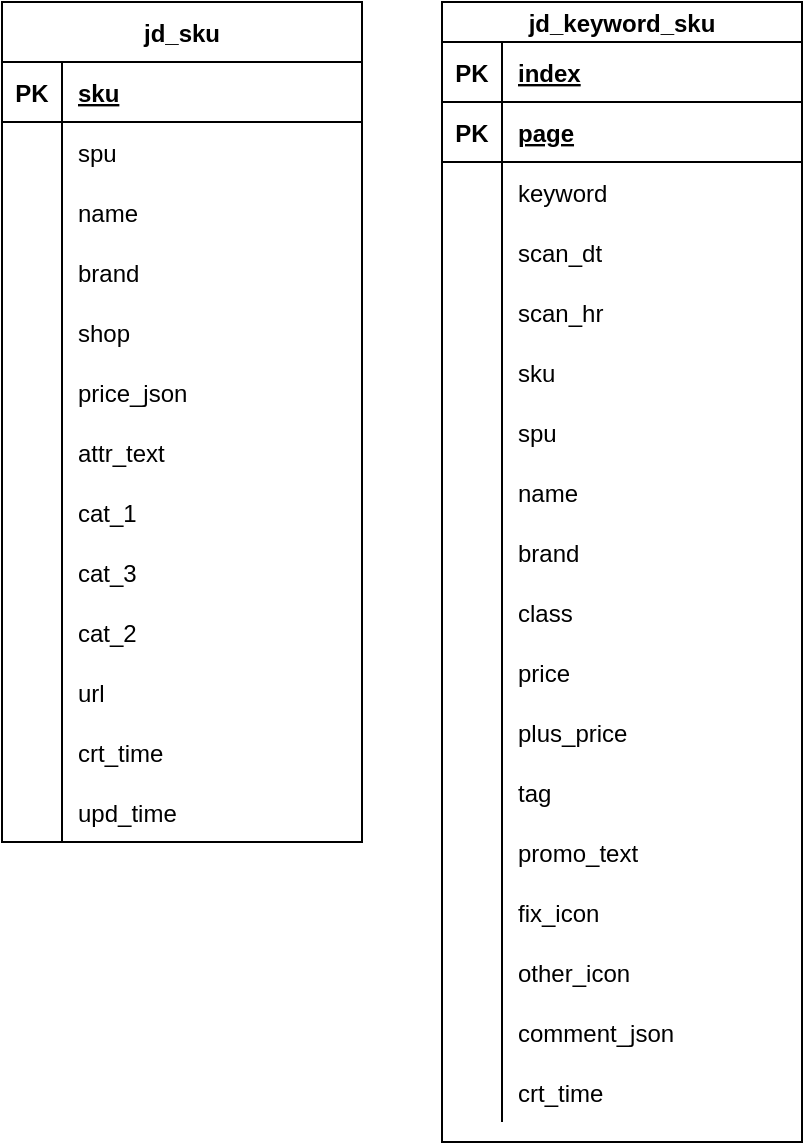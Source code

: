 <mxfile version="13.7.7" type="github">
  <diagram id="B0AajSnbLCfMLvFbzmyW" name="Page-1">
    <mxGraphModel dx="946" dy="543" grid="1" gridSize="10" guides="1" tooltips="1" connect="1" arrows="1" fold="1" page="1" pageScale="1" pageWidth="827" pageHeight="1169" math="0" shadow="0">
      <root>
        <mxCell id="0" />
        <mxCell id="1" parent="0" />
        <mxCell id="-RevQ8KnMvyWv52MAIUD-1" value="jd_sku" style="shape=table;startSize=30;container=1;collapsible=1;childLayout=tableLayout;fixedRows=1;rowLines=0;fontStyle=1;align=center;resizeLast=1;" parent="1" vertex="1">
          <mxGeometry x="20" y="40" width="180" height="420" as="geometry" />
        </mxCell>
        <mxCell id="-RevQ8KnMvyWv52MAIUD-2" value="" style="shape=partialRectangle;collapsible=0;dropTarget=0;pointerEvents=0;fillColor=none;top=0;left=0;bottom=1;right=0;points=[[0,0.5],[1,0.5]];portConstraint=eastwest;" parent="-RevQ8KnMvyWv52MAIUD-1" vertex="1">
          <mxGeometry y="30" width="180" height="30" as="geometry" />
        </mxCell>
        <mxCell id="-RevQ8KnMvyWv52MAIUD-3" value="PK" style="shape=partialRectangle;connectable=0;fillColor=none;top=0;left=0;bottom=0;right=0;fontStyle=1;overflow=hidden;" parent="-RevQ8KnMvyWv52MAIUD-2" vertex="1">
          <mxGeometry width="30" height="30" as="geometry" />
        </mxCell>
        <mxCell id="-RevQ8KnMvyWv52MAIUD-4" value="sku" style="shape=partialRectangle;connectable=0;fillColor=none;top=0;left=0;bottom=0;right=0;align=left;spacingLeft=6;fontStyle=5;overflow=hidden;" parent="-RevQ8KnMvyWv52MAIUD-2" vertex="1">
          <mxGeometry x="30" width="150" height="30" as="geometry" />
        </mxCell>
        <mxCell id="-RevQ8KnMvyWv52MAIUD-27" value="" style="shape=partialRectangle;collapsible=0;dropTarget=0;pointerEvents=0;fillColor=none;top=0;left=0;bottom=0;right=0;points=[[0,0.5],[1,0.5]];portConstraint=eastwest;" parent="-RevQ8KnMvyWv52MAIUD-1" vertex="1">
          <mxGeometry y="60" width="180" height="30" as="geometry" />
        </mxCell>
        <mxCell id="-RevQ8KnMvyWv52MAIUD-28" value="" style="shape=partialRectangle;connectable=0;fillColor=none;top=0;left=0;bottom=0;right=0;editable=1;overflow=hidden;" parent="-RevQ8KnMvyWv52MAIUD-27" vertex="1">
          <mxGeometry width="30" height="30" as="geometry" />
        </mxCell>
        <mxCell id="-RevQ8KnMvyWv52MAIUD-29" value="spu" style="shape=partialRectangle;connectable=0;fillColor=none;top=0;left=0;bottom=0;right=0;align=left;spacingLeft=6;overflow=hidden;" parent="-RevQ8KnMvyWv52MAIUD-27" vertex="1">
          <mxGeometry x="30" width="150" height="30" as="geometry" />
        </mxCell>
        <mxCell id="-RevQ8KnMvyWv52MAIUD-21" value="" style="shape=partialRectangle;collapsible=0;dropTarget=0;pointerEvents=0;fillColor=none;top=0;left=0;bottom=0;right=0;points=[[0,0.5],[1,0.5]];portConstraint=eastwest;" parent="-RevQ8KnMvyWv52MAIUD-1" vertex="1">
          <mxGeometry y="90" width="180" height="30" as="geometry" />
        </mxCell>
        <mxCell id="-RevQ8KnMvyWv52MAIUD-22" value="" style="shape=partialRectangle;connectable=0;fillColor=none;top=0;left=0;bottom=0;right=0;editable=1;overflow=hidden;" parent="-RevQ8KnMvyWv52MAIUD-21" vertex="1">
          <mxGeometry width="30" height="30" as="geometry" />
        </mxCell>
        <mxCell id="-RevQ8KnMvyWv52MAIUD-23" value="name" style="shape=partialRectangle;connectable=0;fillColor=none;top=0;left=0;bottom=0;right=0;align=left;spacingLeft=6;overflow=hidden;" parent="-RevQ8KnMvyWv52MAIUD-21" vertex="1">
          <mxGeometry x="30" width="150" height="30" as="geometry" />
        </mxCell>
        <mxCell id="-RevQ8KnMvyWv52MAIUD-17" value="" style="shape=partialRectangle;collapsible=0;dropTarget=0;pointerEvents=0;fillColor=none;top=0;left=0;bottom=0;right=0;points=[[0,0.5],[1,0.5]];portConstraint=eastwest;" parent="-RevQ8KnMvyWv52MAIUD-1" vertex="1">
          <mxGeometry y="120" width="180" height="30" as="geometry" />
        </mxCell>
        <mxCell id="-RevQ8KnMvyWv52MAIUD-18" value="" style="shape=partialRectangle;connectable=0;fillColor=none;top=0;left=0;bottom=0;right=0;editable=1;overflow=hidden;" parent="-RevQ8KnMvyWv52MAIUD-17" vertex="1">
          <mxGeometry width="30" height="30" as="geometry" />
        </mxCell>
        <mxCell id="-RevQ8KnMvyWv52MAIUD-19" value="brand" style="shape=partialRectangle;connectable=0;fillColor=none;top=0;left=0;bottom=0;right=0;align=left;spacingLeft=6;overflow=hidden;" parent="-RevQ8KnMvyWv52MAIUD-17" vertex="1">
          <mxGeometry x="30" width="150" height="30" as="geometry" />
        </mxCell>
        <mxCell id="p1LyxVDXzkv6W6p__oVo-4" value="" style="shape=partialRectangle;collapsible=0;dropTarget=0;pointerEvents=0;fillColor=none;top=0;left=0;bottom=0;right=0;points=[[0,0.5],[1,0.5]];portConstraint=eastwest;" vertex="1" parent="-RevQ8KnMvyWv52MAIUD-1">
          <mxGeometry y="150" width="180" height="30" as="geometry" />
        </mxCell>
        <mxCell id="p1LyxVDXzkv6W6p__oVo-5" value="" style="shape=partialRectangle;connectable=0;fillColor=none;top=0;left=0;bottom=0;right=0;editable=1;overflow=hidden;" vertex="1" parent="p1LyxVDXzkv6W6p__oVo-4">
          <mxGeometry width="30" height="30" as="geometry" />
        </mxCell>
        <mxCell id="p1LyxVDXzkv6W6p__oVo-6" value="shop" style="shape=partialRectangle;connectable=0;fillColor=none;top=0;left=0;bottom=0;right=0;align=left;spacingLeft=6;overflow=hidden;" vertex="1" parent="p1LyxVDXzkv6W6p__oVo-4">
          <mxGeometry x="30" width="150" height="30" as="geometry" />
        </mxCell>
        <mxCell id="-RevQ8KnMvyWv52MAIUD-8" value="" style="shape=partialRectangle;collapsible=0;dropTarget=0;pointerEvents=0;fillColor=none;top=0;left=0;bottom=0;right=0;points=[[0,0.5],[1,0.5]];portConstraint=eastwest;" parent="-RevQ8KnMvyWv52MAIUD-1" vertex="1">
          <mxGeometry y="180" width="180" height="30" as="geometry" />
        </mxCell>
        <mxCell id="-RevQ8KnMvyWv52MAIUD-9" value="" style="shape=partialRectangle;connectable=0;fillColor=none;top=0;left=0;bottom=0;right=0;editable=1;overflow=hidden;" parent="-RevQ8KnMvyWv52MAIUD-8" vertex="1">
          <mxGeometry width="30" height="30" as="geometry" />
        </mxCell>
        <mxCell id="-RevQ8KnMvyWv52MAIUD-10" value="price_json" style="shape=partialRectangle;connectable=0;fillColor=none;top=0;left=0;bottom=0;right=0;align=left;spacingLeft=6;overflow=hidden;" parent="-RevQ8KnMvyWv52MAIUD-8" vertex="1">
          <mxGeometry x="30" width="150" height="30" as="geometry" />
        </mxCell>
        <mxCell id="p1LyxVDXzkv6W6p__oVo-1" value="" style="shape=partialRectangle;collapsible=0;dropTarget=0;pointerEvents=0;fillColor=none;top=0;left=0;bottom=0;right=0;points=[[0,0.5],[1,0.5]];portConstraint=eastwest;" vertex="1" parent="-RevQ8KnMvyWv52MAIUD-1">
          <mxGeometry y="210" width="180" height="30" as="geometry" />
        </mxCell>
        <mxCell id="p1LyxVDXzkv6W6p__oVo-2" value="" style="shape=partialRectangle;connectable=0;fillColor=none;top=0;left=0;bottom=0;right=0;editable=1;overflow=hidden;" vertex="1" parent="p1LyxVDXzkv6W6p__oVo-1">
          <mxGeometry width="30" height="30" as="geometry" />
        </mxCell>
        <mxCell id="p1LyxVDXzkv6W6p__oVo-3" value="attr_text" style="shape=partialRectangle;connectable=0;fillColor=none;top=0;left=0;bottom=0;right=0;align=left;spacingLeft=6;overflow=hidden;" vertex="1" parent="p1LyxVDXzkv6W6p__oVo-1">
          <mxGeometry x="30" width="150" height="30" as="geometry" />
        </mxCell>
        <mxCell id="-RevQ8KnMvyWv52MAIUD-11" value="" style="shape=partialRectangle;collapsible=0;dropTarget=0;pointerEvents=0;fillColor=none;top=0;left=0;bottom=0;right=0;points=[[0,0.5],[1,0.5]];portConstraint=eastwest;" parent="-RevQ8KnMvyWv52MAIUD-1" vertex="1">
          <mxGeometry y="240" width="180" height="30" as="geometry" />
        </mxCell>
        <mxCell id="-RevQ8KnMvyWv52MAIUD-12" value="" style="shape=partialRectangle;connectable=0;fillColor=none;top=0;left=0;bottom=0;right=0;editable=1;overflow=hidden;" parent="-RevQ8KnMvyWv52MAIUD-11" vertex="1">
          <mxGeometry width="30" height="30" as="geometry" />
        </mxCell>
        <mxCell id="-RevQ8KnMvyWv52MAIUD-13" value="cat_1" style="shape=partialRectangle;connectable=0;fillColor=none;top=0;left=0;bottom=0;right=0;align=left;spacingLeft=6;overflow=hidden;" parent="-RevQ8KnMvyWv52MAIUD-11" vertex="1">
          <mxGeometry x="30" width="150" height="30" as="geometry" />
        </mxCell>
        <mxCell id="-RevQ8KnMvyWv52MAIUD-14" value="" style="shape=partialRectangle;collapsible=0;dropTarget=0;pointerEvents=0;fillColor=none;top=0;left=0;bottom=0;right=0;points=[[0,0.5],[1,0.5]];portConstraint=eastwest;" parent="-RevQ8KnMvyWv52MAIUD-1" vertex="1">
          <mxGeometry y="270" width="180" height="30" as="geometry" />
        </mxCell>
        <mxCell id="-RevQ8KnMvyWv52MAIUD-15" value="" style="shape=partialRectangle;connectable=0;fillColor=none;top=0;left=0;bottom=0;right=0;editable=1;overflow=hidden;" parent="-RevQ8KnMvyWv52MAIUD-14" vertex="1">
          <mxGeometry width="30" height="30" as="geometry" />
        </mxCell>
        <mxCell id="-RevQ8KnMvyWv52MAIUD-16" value="cat_3" style="shape=partialRectangle;connectable=0;fillColor=none;top=0;left=0;bottom=0;right=0;align=left;spacingLeft=6;overflow=hidden;" parent="-RevQ8KnMvyWv52MAIUD-14" vertex="1">
          <mxGeometry x="30" width="150" height="30" as="geometry" />
        </mxCell>
        <mxCell id="-RevQ8KnMvyWv52MAIUD-24" value="" style="shape=partialRectangle;collapsible=0;dropTarget=0;pointerEvents=0;fillColor=none;top=0;left=0;bottom=0;right=0;points=[[0,0.5],[1,0.5]];portConstraint=eastwest;" parent="-RevQ8KnMvyWv52MAIUD-1" vertex="1">
          <mxGeometry y="300" width="180" height="30" as="geometry" />
        </mxCell>
        <mxCell id="-RevQ8KnMvyWv52MAIUD-25" value="" style="shape=partialRectangle;connectable=0;fillColor=none;top=0;left=0;bottom=0;right=0;editable=1;overflow=hidden;" parent="-RevQ8KnMvyWv52MAIUD-24" vertex="1">
          <mxGeometry width="30" height="30" as="geometry" />
        </mxCell>
        <mxCell id="-RevQ8KnMvyWv52MAIUD-26" value="cat_2" style="shape=partialRectangle;connectable=0;fillColor=none;top=0;left=0;bottom=0;right=0;align=left;spacingLeft=6;overflow=hidden;" parent="-RevQ8KnMvyWv52MAIUD-24" vertex="1">
          <mxGeometry x="30" width="150" height="30" as="geometry" />
        </mxCell>
        <mxCell id="-RevQ8KnMvyWv52MAIUD-5" value="" style="shape=partialRectangle;collapsible=0;dropTarget=0;pointerEvents=0;fillColor=none;top=0;left=0;bottom=0;right=0;points=[[0,0.5],[1,0.5]];portConstraint=eastwest;" parent="-RevQ8KnMvyWv52MAIUD-1" vertex="1">
          <mxGeometry y="330" width="180" height="30" as="geometry" />
        </mxCell>
        <mxCell id="-RevQ8KnMvyWv52MAIUD-6" value="" style="shape=partialRectangle;connectable=0;fillColor=none;top=0;left=0;bottom=0;right=0;editable=1;overflow=hidden;" parent="-RevQ8KnMvyWv52MAIUD-5" vertex="1">
          <mxGeometry width="30" height="30" as="geometry" />
        </mxCell>
        <mxCell id="-RevQ8KnMvyWv52MAIUD-7" value="url" style="shape=partialRectangle;connectable=0;fillColor=none;top=0;left=0;bottom=0;right=0;align=left;spacingLeft=6;overflow=hidden;" parent="-RevQ8KnMvyWv52MAIUD-5" vertex="1">
          <mxGeometry x="30" width="150" height="30" as="geometry" />
        </mxCell>
        <mxCell id="p1LyxVDXzkv6W6p__oVo-53" value="" style="shape=partialRectangle;collapsible=0;dropTarget=0;pointerEvents=0;fillColor=none;top=0;left=0;bottom=0;right=0;points=[[0,0.5],[1,0.5]];portConstraint=eastwest;" vertex="1" parent="-RevQ8KnMvyWv52MAIUD-1">
          <mxGeometry y="360" width="180" height="30" as="geometry" />
        </mxCell>
        <mxCell id="p1LyxVDXzkv6W6p__oVo-54" value="" style="shape=partialRectangle;connectable=0;fillColor=none;top=0;left=0;bottom=0;right=0;editable=1;overflow=hidden;" vertex="1" parent="p1LyxVDXzkv6W6p__oVo-53">
          <mxGeometry width="30" height="30" as="geometry" />
        </mxCell>
        <mxCell id="p1LyxVDXzkv6W6p__oVo-55" value="crt_time" style="shape=partialRectangle;connectable=0;fillColor=none;top=0;left=0;bottom=0;right=0;align=left;spacingLeft=6;overflow=hidden;" vertex="1" parent="p1LyxVDXzkv6W6p__oVo-53">
          <mxGeometry x="30" width="150" height="30" as="geometry" />
        </mxCell>
        <mxCell id="p1LyxVDXzkv6W6p__oVo-56" value="" style="shape=partialRectangle;collapsible=0;dropTarget=0;pointerEvents=0;fillColor=none;top=0;left=0;bottom=0;right=0;points=[[0,0.5],[1,0.5]];portConstraint=eastwest;" vertex="1" parent="-RevQ8KnMvyWv52MAIUD-1">
          <mxGeometry y="390" width="180" height="30" as="geometry" />
        </mxCell>
        <mxCell id="p1LyxVDXzkv6W6p__oVo-57" value="" style="shape=partialRectangle;connectable=0;fillColor=none;top=0;left=0;bottom=0;right=0;editable=1;overflow=hidden;" vertex="1" parent="p1LyxVDXzkv6W6p__oVo-56">
          <mxGeometry width="30" height="30" as="geometry" />
        </mxCell>
        <mxCell id="p1LyxVDXzkv6W6p__oVo-58" value="upd_time" style="shape=partialRectangle;connectable=0;fillColor=none;top=0;left=0;bottom=0;right=0;align=left;spacingLeft=6;overflow=hidden;" vertex="1" parent="p1LyxVDXzkv6W6p__oVo-56">
          <mxGeometry x="30" width="150" height="30" as="geometry" />
        </mxCell>
        <mxCell id="p1LyxVDXzkv6W6p__oVo-7" value="jd_keyword_sku" style="shape=table;startSize=20;container=1;collapsible=1;childLayout=tableLayout;fixedRows=1;rowLines=0;fontStyle=1;align=center;resizeLast=1;" vertex="1" parent="1">
          <mxGeometry x="240" y="40" width="180" height="570" as="geometry" />
        </mxCell>
        <mxCell id="p1LyxVDXzkv6W6p__oVo-44" value="" style="shape=partialRectangle;collapsible=0;dropTarget=0;pointerEvents=0;fillColor=none;top=0;left=0;bottom=1;right=0;points=[[0,0.5],[1,0.5]];portConstraint=eastwest;" vertex="1" parent="p1LyxVDXzkv6W6p__oVo-7">
          <mxGeometry y="20" width="180" height="30" as="geometry" />
        </mxCell>
        <mxCell id="p1LyxVDXzkv6W6p__oVo-45" value="PK" style="shape=partialRectangle;connectable=0;fillColor=none;top=0;left=0;bottom=0;right=0;fontStyle=1;overflow=hidden;" vertex="1" parent="p1LyxVDXzkv6W6p__oVo-44">
          <mxGeometry width="30" height="30" as="geometry" />
        </mxCell>
        <mxCell id="p1LyxVDXzkv6W6p__oVo-46" value="index" style="shape=partialRectangle;connectable=0;fillColor=none;top=0;left=0;bottom=0;right=0;align=left;spacingLeft=6;fontStyle=5;overflow=hidden;" vertex="1" parent="p1LyxVDXzkv6W6p__oVo-44">
          <mxGeometry x="30" width="150" height="30" as="geometry" />
        </mxCell>
        <mxCell id="p1LyxVDXzkv6W6p__oVo-8" value="" style="shape=partialRectangle;collapsible=0;dropTarget=0;pointerEvents=0;fillColor=none;top=0;left=0;bottom=1;right=0;points=[[0,0.5],[1,0.5]];portConstraint=eastwest;" vertex="1" parent="p1LyxVDXzkv6W6p__oVo-7">
          <mxGeometry y="50" width="180" height="30" as="geometry" />
        </mxCell>
        <mxCell id="p1LyxVDXzkv6W6p__oVo-9" value="PK" style="shape=partialRectangle;connectable=0;fillColor=none;top=0;left=0;bottom=0;right=0;fontStyle=1;overflow=hidden;" vertex="1" parent="p1LyxVDXzkv6W6p__oVo-8">
          <mxGeometry width="30" height="30" as="geometry" />
        </mxCell>
        <mxCell id="p1LyxVDXzkv6W6p__oVo-10" value="page" style="shape=partialRectangle;connectable=0;fillColor=none;top=0;left=0;bottom=0;right=0;align=left;spacingLeft=6;fontStyle=5;overflow=hidden;" vertex="1" parent="p1LyxVDXzkv6W6p__oVo-8">
          <mxGeometry x="30" width="150" height="30" as="geometry" />
        </mxCell>
        <mxCell id="p1LyxVDXzkv6W6p__oVo-47" value="" style="shape=partialRectangle;collapsible=0;dropTarget=0;pointerEvents=0;fillColor=none;top=0;left=0;bottom=0;right=0;points=[[0,0.5],[1,0.5]];portConstraint=eastwest;" vertex="1" parent="p1LyxVDXzkv6W6p__oVo-7">
          <mxGeometry y="80" width="180" height="30" as="geometry" />
        </mxCell>
        <mxCell id="p1LyxVDXzkv6W6p__oVo-48" value="" style="shape=partialRectangle;connectable=0;fillColor=none;top=0;left=0;bottom=0;right=0;editable=1;overflow=hidden;" vertex="1" parent="p1LyxVDXzkv6W6p__oVo-47">
          <mxGeometry width="30" height="30" as="geometry" />
        </mxCell>
        <mxCell id="p1LyxVDXzkv6W6p__oVo-49" value="keyword" style="shape=partialRectangle;connectable=0;fillColor=none;top=0;left=0;bottom=0;right=0;align=left;spacingLeft=6;overflow=hidden;" vertex="1" parent="p1LyxVDXzkv6W6p__oVo-47">
          <mxGeometry x="30" width="150" height="30" as="geometry" />
        </mxCell>
        <mxCell id="p1LyxVDXzkv6W6p__oVo-59" value="" style="shape=partialRectangle;collapsible=0;dropTarget=0;pointerEvents=0;fillColor=none;top=0;left=0;bottom=0;right=0;points=[[0,0.5],[1,0.5]];portConstraint=eastwest;" vertex="1" parent="p1LyxVDXzkv6W6p__oVo-7">
          <mxGeometry y="110" width="180" height="30" as="geometry" />
        </mxCell>
        <mxCell id="p1LyxVDXzkv6W6p__oVo-60" value="" style="shape=partialRectangle;connectable=0;fillColor=none;top=0;left=0;bottom=0;right=0;editable=1;overflow=hidden;" vertex="1" parent="p1LyxVDXzkv6W6p__oVo-59">
          <mxGeometry width="30" height="30" as="geometry" />
        </mxCell>
        <mxCell id="p1LyxVDXzkv6W6p__oVo-61" value="scan_dt" style="shape=partialRectangle;connectable=0;fillColor=none;top=0;left=0;bottom=0;right=0;align=left;spacingLeft=6;overflow=hidden;" vertex="1" parent="p1LyxVDXzkv6W6p__oVo-59">
          <mxGeometry x="30" width="150" height="30" as="geometry" />
        </mxCell>
        <mxCell id="p1LyxVDXzkv6W6p__oVo-62" value="" style="shape=partialRectangle;collapsible=0;dropTarget=0;pointerEvents=0;fillColor=none;top=0;left=0;bottom=0;right=0;points=[[0,0.5],[1,0.5]];portConstraint=eastwest;" vertex="1" parent="p1LyxVDXzkv6W6p__oVo-7">
          <mxGeometry y="140" width="180" height="30" as="geometry" />
        </mxCell>
        <mxCell id="p1LyxVDXzkv6W6p__oVo-63" value="" style="shape=partialRectangle;connectable=0;fillColor=none;top=0;left=0;bottom=0;right=0;editable=1;overflow=hidden;" vertex="1" parent="p1LyxVDXzkv6W6p__oVo-62">
          <mxGeometry width="30" height="30" as="geometry" />
        </mxCell>
        <mxCell id="p1LyxVDXzkv6W6p__oVo-64" value="scan_hr" style="shape=partialRectangle;connectable=0;fillColor=none;top=0;left=0;bottom=0;right=0;align=left;spacingLeft=6;overflow=hidden;" vertex="1" parent="p1LyxVDXzkv6W6p__oVo-62">
          <mxGeometry x="30" width="150" height="30" as="geometry" />
        </mxCell>
        <mxCell id="p1LyxVDXzkv6W6p__oVo-41" value="" style="shape=partialRectangle;collapsible=0;dropTarget=0;pointerEvents=0;fillColor=none;top=0;left=0;bottom=0;right=0;points=[[0,0.5],[1,0.5]];portConstraint=eastwest;" vertex="1" parent="p1LyxVDXzkv6W6p__oVo-7">
          <mxGeometry y="170" width="180" height="30" as="geometry" />
        </mxCell>
        <mxCell id="p1LyxVDXzkv6W6p__oVo-42" value="" style="shape=partialRectangle;connectable=0;fillColor=none;top=0;left=0;bottom=0;right=0;editable=1;overflow=hidden;" vertex="1" parent="p1LyxVDXzkv6W6p__oVo-41">
          <mxGeometry width="30" height="30" as="geometry" />
        </mxCell>
        <mxCell id="p1LyxVDXzkv6W6p__oVo-43" value="sku" style="shape=partialRectangle;connectable=0;fillColor=none;top=0;left=0;bottom=0;right=0;align=left;spacingLeft=6;overflow=hidden;" vertex="1" parent="p1LyxVDXzkv6W6p__oVo-41">
          <mxGeometry x="30" width="150" height="30" as="geometry" />
        </mxCell>
        <mxCell id="p1LyxVDXzkv6W6p__oVo-11" value="" style="shape=partialRectangle;collapsible=0;dropTarget=0;pointerEvents=0;fillColor=none;top=0;left=0;bottom=0;right=0;points=[[0,0.5],[1,0.5]];portConstraint=eastwest;" vertex="1" parent="p1LyxVDXzkv6W6p__oVo-7">
          <mxGeometry y="200" width="180" height="30" as="geometry" />
        </mxCell>
        <mxCell id="p1LyxVDXzkv6W6p__oVo-12" value="" style="shape=partialRectangle;connectable=0;fillColor=none;top=0;left=0;bottom=0;right=0;editable=1;overflow=hidden;" vertex="1" parent="p1LyxVDXzkv6W6p__oVo-11">
          <mxGeometry width="30" height="30" as="geometry" />
        </mxCell>
        <mxCell id="p1LyxVDXzkv6W6p__oVo-13" value="spu" style="shape=partialRectangle;connectable=0;fillColor=none;top=0;left=0;bottom=0;right=0;align=left;spacingLeft=6;overflow=hidden;" vertex="1" parent="p1LyxVDXzkv6W6p__oVo-11">
          <mxGeometry x="30" width="150" height="30" as="geometry" />
        </mxCell>
        <mxCell id="p1LyxVDXzkv6W6p__oVo-14" value="" style="shape=partialRectangle;collapsible=0;dropTarget=0;pointerEvents=0;fillColor=none;top=0;left=0;bottom=0;right=0;points=[[0,0.5],[1,0.5]];portConstraint=eastwest;" vertex="1" parent="p1LyxVDXzkv6W6p__oVo-7">
          <mxGeometry y="230" width="180" height="30" as="geometry" />
        </mxCell>
        <mxCell id="p1LyxVDXzkv6W6p__oVo-15" value="" style="shape=partialRectangle;connectable=0;fillColor=none;top=0;left=0;bottom=0;right=0;editable=1;overflow=hidden;" vertex="1" parent="p1LyxVDXzkv6W6p__oVo-14">
          <mxGeometry width="30" height="30" as="geometry" />
        </mxCell>
        <mxCell id="p1LyxVDXzkv6W6p__oVo-16" value="name" style="shape=partialRectangle;connectable=0;fillColor=none;top=0;left=0;bottom=0;right=0;align=left;spacingLeft=6;overflow=hidden;" vertex="1" parent="p1LyxVDXzkv6W6p__oVo-14">
          <mxGeometry x="30" width="150" height="30" as="geometry" />
        </mxCell>
        <mxCell id="p1LyxVDXzkv6W6p__oVo-50" value="" style="shape=partialRectangle;collapsible=0;dropTarget=0;pointerEvents=0;fillColor=none;top=0;left=0;bottom=0;right=0;points=[[0,0.5],[1,0.5]];portConstraint=eastwest;" vertex="1" parent="p1LyxVDXzkv6W6p__oVo-7">
          <mxGeometry y="260" width="180" height="30" as="geometry" />
        </mxCell>
        <mxCell id="p1LyxVDXzkv6W6p__oVo-51" value="" style="shape=partialRectangle;connectable=0;fillColor=none;top=0;left=0;bottom=0;right=0;editable=1;overflow=hidden;" vertex="1" parent="p1LyxVDXzkv6W6p__oVo-50">
          <mxGeometry width="30" height="30" as="geometry" />
        </mxCell>
        <mxCell id="p1LyxVDXzkv6W6p__oVo-52" value="brand" style="shape=partialRectangle;connectable=0;fillColor=none;top=0;left=0;bottom=0;right=0;align=left;spacingLeft=6;overflow=hidden;" vertex="1" parent="p1LyxVDXzkv6W6p__oVo-50">
          <mxGeometry x="30" width="150" height="30" as="geometry" />
        </mxCell>
        <mxCell id="p1LyxVDXzkv6W6p__oVo-17" value="" style="shape=partialRectangle;collapsible=0;dropTarget=0;pointerEvents=0;fillColor=none;top=0;left=0;bottom=0;right=0;points=[[0,0.5],[1,0.5]];portConstraint=eastwest;" vertex="1" parent="p1LyxVDXzkv6W6p__oVo-7">
          <mxGeometry y="290" width="180" height="30" as="geometry" />
        </mxCell>
        <mxCell id="p1LyxVDXzkv6W6p__oVo-18" value="" style="shape=partialRectangle;connectable=0;fillColor=none;top=0;left=0;bottom=0;right=0;editable=1;overflow=hidden;" vertex="1" parent="p1LyxVDXzkv6W6p__oVo-17">
          <mxGeometry width="30" height="30" as="geometry" />
        </mxCell>
        <mxCell id="p1LyxVDXzkv6W6p__oVo-19" value="class" style="shape=partialRectangle;connectable=0;fillColor=none;top=0;left=0;bottom=0;right=0;align=left;spacingLeft=6;overflow=hidden;" vertex="1" parent="p1LyxVDXzkv6W6p__oVo-17">
          <mxGeometry x="30" width="150" height="30" as="geometry" />
        </mxCell>
        <mxCell id="p1LyxVDXzkv6W6p__oVo-65" value="" style="shape=partialRectangle;collapsible=0;dropTarget=0;pointerEvents=0;fillColor=none;top=0;left=0;bottom=0;right=0;points=[[0,0.5],[1,0.5]];portConstraint=eastwest;" vertex="1" parent="p1LyxVDXzkv6W6p__oVo-7">
          <mxGeometry y="320" width="180" height="30" as="geometry" />
        </mxCell>
        <mxCell id="p1LyxVDXzkv6W6p__oVo-66" value="" style="shape=partialRectangle;connectable=0;fillColor=none;top=0;left=0;bottom=0;right=0;editable=1;overflow=hidden;" vertex="1" parent="p1LyxVDXzkv6W6p__oVo-65">
          <mxGeometry width="30" height="30" as="geometry" />
        </mxCell>
        <mxCell id="p1LyxVDXzkv6W6p__oVo-67" value="price" style="shape=partialRectangle;connectable=0;fillColor=none;top=0;left=0;bottom=0;right=0;align=left;spacingLeft=6;overflow=hidden;" vertex="1" parent="p1LyxVDXzkv6W6p__oVo-65">
          <mxGeometry x="30" width="150" height="30" as="geometry" />
        </mxCell>
        <mxCell id="p1LyxVDXzkv6W6p__oVo-68" value="" style="shape=partialRectangle;collapsible=0;dropTarget=0;pointerEvents=0;fillColor=none;top=0;left=0;bottom=0;right=0;points=[[0,0.5],[1,0.5]];portConstraint=eastwest;" vertex="1" parent="p1LyxVDXzkv6W6p__oVo-7">
          <mxGeometry y="350" width="180" height="30" as="geometry" />
        </mxCell>
        <mxCell id="p1LyxVDXzkv6W6p__oVo-69" value="" style="shape=partialRectangle;connectable=0;fillColor=none;top=0;left=0;bottom=0;right=0;editable=1;overflow=hidden;" vertex="1" parent="p1LyxVDXzkv6W6p__oVo-68">
          <mxGeometry width="30" height="30" as="geometry" />
        </mxCell>
        <mxCell id="p1LyxVDXzkv6W6p__oVo-70" value="plus_price" style="shape=partialRectangle;connectable=0;fillColor=none;top=0;left=0;bottom=0;right=0;align=left;spacingLeft=6;overflow=hidden;" vertex="1" parent="p1LyxVDXzkv6W6p__oVo-68">
          <mxGeometry x="30" width="150" height="30" as="geometry" />
        </mxCell>
        <mxCell id="p1LyxVDXzkv6W6p__oVo-20" value="" style="shape=partialRectangle;collapsible=0;dropTarget=0;pointerEvents=0;fillColor=none;top=0;left=0;bottom=0;right=0;points=[[0,0.5],[1,0.5]];portConstraint=eastwest;" vertex="1" parent="p1LyxVDXzkv6W6p__oVo-7">
          <mxGeometry y="380" width="180" height="30" as="geometry" />
        </mxCell>
        <mxCell id="p1LyxVDXzkv6W6p__oVo-21" value="" style="shape=partialRectangle;connectable=0;fillColor=none;top=0;left=0;bottom=0;right=0;editable=1;overflow=hidden;" vertex="1" parent="p1LyxVDXzkv6W6p__oVo-20">
          <mxGeometry width="30" height="30" as="geometry" />
        </mxCell>
        <mxCell id="p1LyxVDXzkv6W6p__oVo-22" value="tag" style="shape=partialRectangle;connectable=0;fillColor=none;top=0;left=0;bottom=0;right=0;align=left;spacingLeft=6;overflow=hidden;" vertex="1" parent="p1LyxVDXzkv6W6p__oVo-20">
          <mxGeometry x="30" width="150" height="30" as="geometry" />
        </mxCell>
        <mxCell id="p1LyxVDXzkv6W6p__oVo-23" value="" style="shape=partialRectangle;collapsible=0;dropTarget=0;pointerEvents=0;fillColor=none;top=0;left=0;bottom=0;right=0;points=[[0,0.5],[1,0.5]];portConstraint=eastwest;" vertex="1" parent="p1LyxVDXzkv6W6p__oVo-7">
          <mxGeometry y="410" width="180" height="30" as="geometry" />
        </mxCell>
        <mxCell id="p1LyxVDXzkv6W6p__oVo-24" value="" style="shape=partialRectangle;connectable=0;fillColor=none;top=0;left=0;bottom=0;right=0;editable=1;overflow=hidden;" vertex="1" parent="p1LyxVDXzkv6W6p__oVo-23">
          <mxGeometry width="30" height="30" as="geometry" />
        </mxCell>
        <mxCell id="p1LyxVDXzkv6W6p__oVo-25" value="promo_text" style="shape=partialRectangle;connectable=0;fillColor=none;top=0;left=0;bottom=0;right=0;align=left;spacingLeft=6;overflow=hidden;" vertex="1" parent="p1LyxVDXzkv6W6p__oVo-23">
          <mxGeometry x="30" width="150" height="30" as="geometry" />
        </mxCell>
        <mxCell id="p1LyxVDXzkv6W6p__oVo-26" value="" style="shape=partialRectangle;collapsible=0;dropTarget=0;pointerEvents=0;fillColor=none;top=0;left=0;bottom=0;right=0;points=[[0,0.5],[1,0.5]];portConstraint=eastwest;" vertex="1" parent="p1LyxVDXzkv6W6p__oVo-7">
          <mxGeometry y="440" width="180" height="30" as="geometry" />
        </mxCell>
        <mxCell id="p1LyxVDXzkv6W6p__oVo-27" value="" style="shape=partialRectangle;connectable=0;fillColor=none;top=0;left=0;bottom=0;right=0;editable=1;overflow=hidden;" vertex="1" parent="p1LyxVDXzkv6W6p__oVo-26">
          <mxGeometry width="30" height="30" as="geometry" />
        </mxCell>
        <mxCell id="p1LyxVDXzkv6W6p__oVo-28" value="fix_icon" style="shape=partialRectangle;connectable=0;fillColor=none;top=0;left=0;bottom=0;right=0;align=left;spacingLeft=6;overflow=hidden;" vertex="1" parent="p1LyxVDXzkv6W6p__oVo-26">
          <mxGeometry x="30" width="150" height="30" as="geometry" />
        </mxCell>
        <mxCell id="p1LyxVDXzkv6W6p__oVo-29" value="" style="shape=partialRectangle;collapsible=0;dropTarget=0;pointerEvents=0;fillColor=none;top=0;left=0;bottom=0;right=0;points=[[0,0.5],[1,0.5]];portConstraint=eastwest;" vertex="1" parent="p1LyxVDXzkv6W6p__oVo-7">
          <mxGeometry y="470" width="180" height="30" as="geometry" />
        </mxCell>
        <mxCell id="p1LyxVDXzkv6W6p__oVo-30" value="" style="shape=partialRectangle;connectable=0;fillColor=none;top=0;left=0;bottom=0;right=0;editable=1;overflow=hidden;" vertex="1" parent="p1LyxVDXzkv6W6p__oVo-29">
          <mxGeometry width="30" height="30" as="geometry" />
        </mxCell>
        <mxCell id="p1LyxVDXzkv6W6p__oVo-31" value="other_icon" style="shape=partialRectangle;connectable=0;fillColor=none;top=0;left=0;bottom=0;right=0;align=left;spacingLeft=6;overflow=hidden;" vertex="1" parent="p1LyxVDXzkv6W6p__oVo-29">
          <mxGeometry x="30" width="150" height="30" as="geometry" />
        </mxCell>
        <mxCell id="p1LyxVDXzkv6W6p__oVo-32" value="" style="shape=partialRectangle;collapsible=0;dropTarget=0;pointerEvents=0;fillColor=none;top=0;left=0;bottom=0;right=0;points=[[0,0.5],[1,0.5]];portConstraint=eastwest;" vertex="1" parent="p1LyxVDXzkv6W6p__oVo-7">
          <mxGeometry y="500" width="180" height="30" as="geometry" />
        </mxCell>
        <mxCell id="p1LyxVDXzkv6W6p__oVo-33" value="" style="shape=partialRectangle;connectable=0;fillColor=none;top=0;left=0;bottom=0;right=0;editable=1;overflow=hidden;" vertex="1" parent="p1LyxVDXzkv6W6p__oVo-32">
          <mxGeometry width="30" height="30" as="geometry" />
        </mxCell>
        <mxCell id="p1LyxVDXzkv6W6p__oVo-34" value="comment_json" style="shape=partialRectangle;connectable=0;fillColor=none;top=0;left=0;bottom=0;right=0;align=left;spacingLeft=6;overflow=hidden;" vertex="1" parent="p1LyxVDXzkv6W6p__oVo-32">
          <mxGeometry x="30" width="150" height="30" as="geometry" />
        </mxCell>
        <mxCell id="p1LyxVDXzkv6W6p__oVo-35" value="" style="shape=partialRectangle;collapsible=0;dropTarget=0;pointerEvents=0;fillColor=none;top=0;left=0;bottom=0;right=0;points=[[0,0.5],[1,0.5]];portConstraint=eastwest;" vertex="1" parent="p1LyxVDXzkv6W6p__oVo-7">
          <mxGeometry y="530" width="180" height="30" as="geometry" />
        </mxCell>
        <mxCell id="p1LyxVDXzkv6W6p__oVo-36" value="" style="shape=partialRectangle;connectable=0;fillColor=none;top=0;left=0;bottom=0;right=0;editable=1;overflow=hidden;" vertex="1" parent="p1LyxVDXzkv6W6p__oVo-35">
          <mxGeometry width="30" height="30" as="geometry" />
        </mxCell>
        <mxCell id="p1LyxVDXzkv6W6p__oVo-37" value="crt_time" style="shape=partialRectangle;connectable=0;fillColor=none;top=0;left=0;bottom=0;right=0;align=left;spacingLeft=6;overflow=hidden;" vertex="1" parent="p1LyxVDXzkv6W6p__oVo-35">
          <mxGeometry x="30" width="150" height="30" as="geometry" />
        </mxCell>
      </root>
    </mxGraphModel>
  </diagram>
</mxfile>
